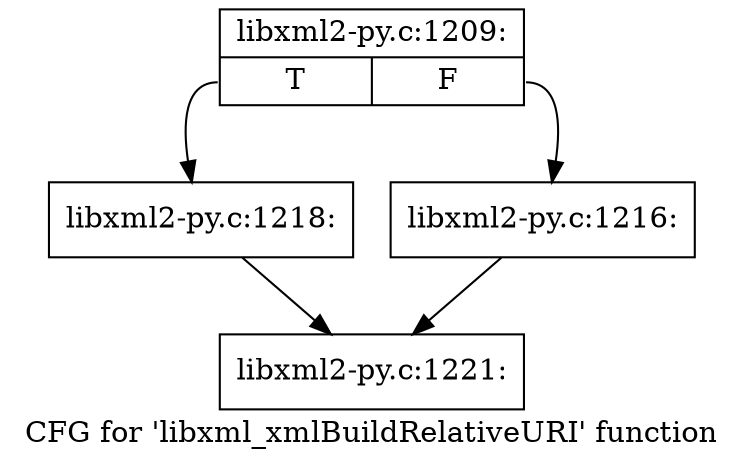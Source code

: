 digraph "CFG for 'libxml_xmlBuildRelativeURI' function" {
	label="CFG for 'libxml_xmlBuildRelativeURI' function";

	Node0x3ce8820 [shape=record,label="{libxml2-py.c:1209:|{<s0>T|<s1>F}}"];
	Node0x3ce8820:s0 -> Node0x3cea620;
	Node0x3ce8820:s1 -> Node0x3cea5d0;
	Node0x3cea5d0 [shape=record,label="{libxml2-py.c:1216:}"];
	Node0x3cea5d0 -> Node0x3ce87a0;
	Node0x3cea620 [shape=record,label="{libxml2-py.c:1218:}"];
	Node0x3cea620 -> Node0x3ce87a0;
	Node0x3ce87a0 [shape=record,label="{libxml2-py.c:1221:}"];
}
